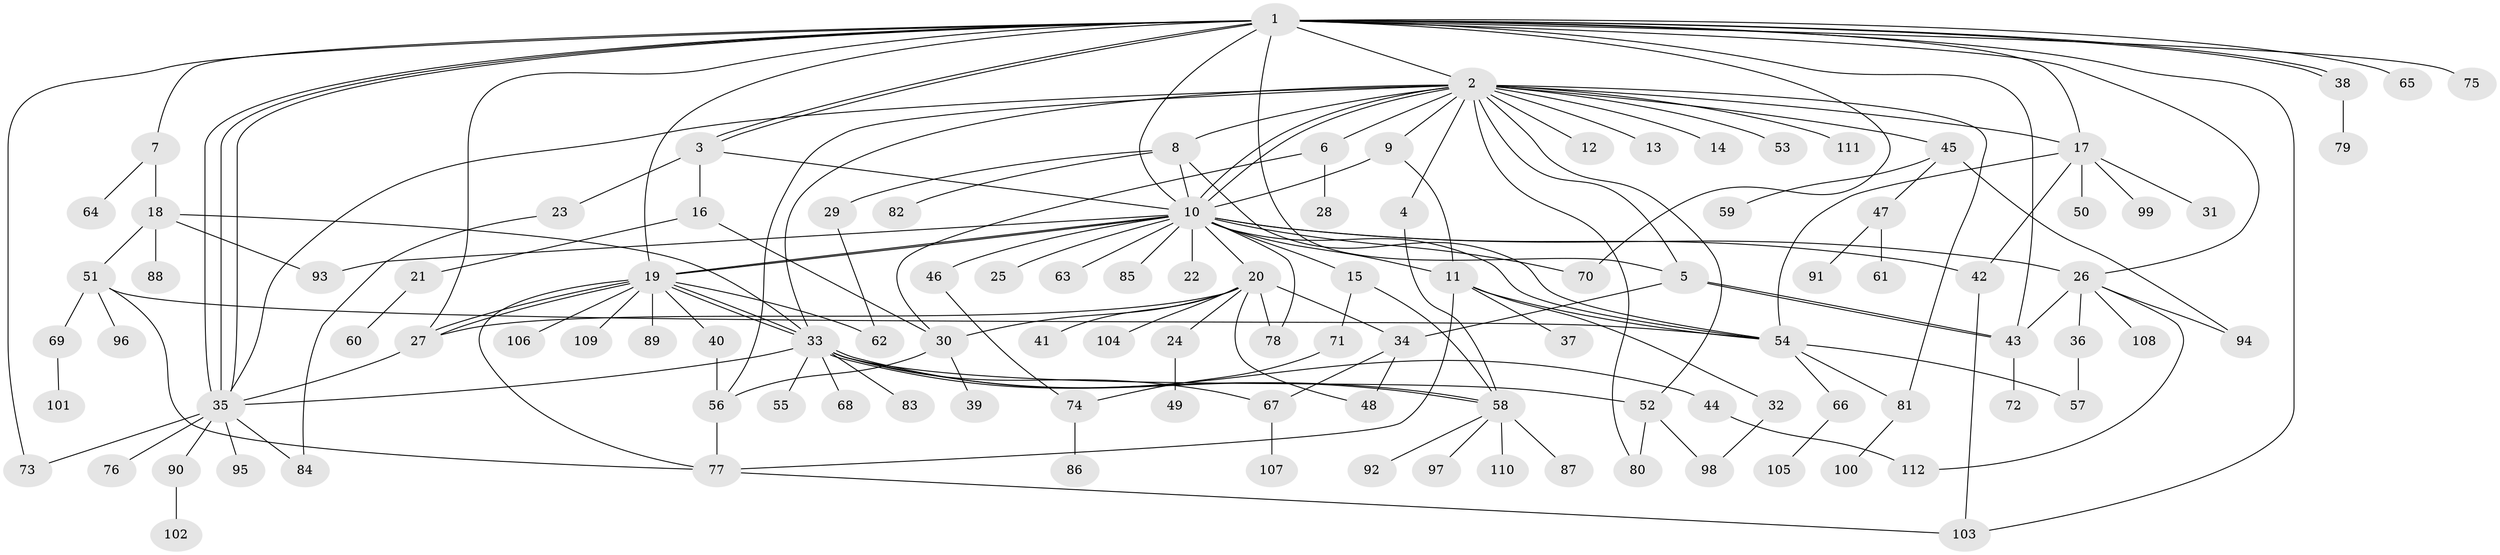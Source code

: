 // coarse degree distribution, {16: 0.0125, 19: 0.025, 4: 0.1125, 2: 0.2625, 5: 0.0375, 3: 0.075, 1: 0.375, 6: 0.025, 9: 0.025, 10: 0.0125, 8: 0.025, 7: 0.0125}
// Generated by graph-tools (version 1.1) at 2025/50/03/04/25 22:50:08]
// undirected, 112 vertices, 172 edges
graph export_dot {
  node [color=gray90,style=filled];
  1;
  2;
  3;
  4;
  5;
  6;
  7;
  8;
  9;
  10;
  11;
  12;
  13;
  14;
  15;
  16;
  17;
  18;
  19;
  20;
  21;
  22;
  23;
  24;
  25;
  26;
  27;
  28;
  29;
  30;
  31;
  32;
  33;
  34;
  35;
  36;
  37;
  38;
  39;
  40;
  41;
  42;
  43;
  44;
  45;
  46;
  47;
  48;
  49;
  50;
  51;
  52;
  53;
  54;
  55;
  56;
  57;
  58;
  59;
  60;
  61;
  62;
  63;
  64;
  65;
  66;
  67;
  68;
  69;
  70;
  71;
  72;
  73;
  74;
  75;
  76;
  77;
  78;
  79;
  80;
  81;
  82;
  83;
  84;
  85;
  86;
  87;
  88;
  89;
  90;
  91;
  92;
  93;
  94;
  95;
  96;
  97;
  98;
  99;
  100;
  101;
  102;
  103;
  104;
  105;
  106;
  107;
  108;
  109;
  110;
  111;
  112;
  1 -- 2;
  1 -- 3;
  1 -- 3;
  1 -- 5;
  1 -- 7;
  1 -- 10;
  1 -- 17;
  1 -- 19;
  1 -- 26;
  1 -- 27;
  1 -- 35;
  1 -- 35;
  1 -- 35;
  1 -- 38;
  1 -- 38;
  1 -- 43;
  1 -- 65;
  1 -- 70;
  1 -- 73;
  1 -- 75;
  1 -- 103;
  2 -- 4;
  2 -- 5;
  2 -- 6;
  2 -- 8;
  2 -- 9;
  2 -- 10;
  2 -- 10;
  2 -- 12;
  2 -- 13;
  2 -- 14;
  2 -- 17;
  2 -- 33;
  2 -- 35;
  2 -- 45;
  2 -- 52;
  2 -- 53;
  2 -- 56;
  2 -- 80;
  2 -- 81;
  2 -- 111;
  3 -- 10;
  3 -- 16;
  3 -- 23;
  4 -- 58;
  5 -- 34;
  5 -- 43;
  5 -- 43;
  6 -- 28;
  6 -- 30;
  7 -- 18;
  7 -- 64;
  8 -- 10;
  8 -- 29;
  8 -- 54;
  8 -- 82;
  9 -- 10;
  9 -- 11;
  10 -- 11;
  10 -- 15;
  10 -- 19;
  10 -- 19;
  10 -- 20;
  10 -- 22;
  10 -- 25;
  10 -- 26;
  10 -- 42;
  10 -- 46;
  10 -- 54;
  10 -- 63;
  10 -- 70;
  10 -- 78;
  10 -- 85;
  10 -- 93;
  11 -- 32;
  11 -- 37;
  11 -- 54;
  11 -- 77;
  15 -- 58;
  15 -- 71;
  16 -- 21;
  16 -- 30;
  17 -- 31;
  17 -- 42;
  17 -- 50;
  17 -- 54;
  17 -- 99;
  18 -- 33;
  18 -- 51;
  18 -- 88;
  18 -- 93;
  19 -- 27;
  19 -- 27;
  19 -- 33;
  19 -- 33;
  19 -- 40;
  19 -- 62;
  19 -- 77;
  19 -- 89;
  19 -- 106;
  19 -- 109;
  20 -- 24;
  20 -- 27;
  20 -- 30;
  20 -- 34;
  20 -- 41;
  20 -- 48;
  20 -- 78;
  20 -- 104;
  21 -- 60;
  23 -- 84;
  24 -- 49;
  26 -- 36;
  26 -- 43;
  26 -- 94;
  26 -- 108;
  26 -- 112;
  27 -- 35;
  29 -- 62;
  30 -- 39;
  30 -- 56;
  32 -- 98;
  33 -- 35;
  33 -- 44;
  33 -- 52;
  33 -- 55;
  33 -- 58;
  33 -- 58;
  33 -- 67;
  33 -- 68;
  33 -- 83;
  34 -- 48;
  34 -- 67;
  35 -- 73;
  35 -- 76;
  35 -- 84;
  35 -- 90;
  35 -- 95;
  36 -- 57;
  38 -- 79;
  40 -- 56;
  42 -- 103;
  43 -- 72;
  44 -- 112;
  45 -- 47;
  45 -- 59;
  45 -- 94;
  46 -- 74;
  47 -- 61;
  47 -- 91;
  51 -- 54;
  51 -- 69;
  51 -- 77;
  51 -- 96;
  52 -- 80;
  52 -- 98;
  54 -- 57;
  54 -- 66;
  54 -- 81;
  56 -- 77;
  58 -- 87;
  58 -- 92;
  58 -- 97;
  58 -- 110;
  66 -- 105;
  67 -- 107;
  69 -- 101;
  71 -- 74;
  74 -- 86;
  77 -- 103;
  81 -- 100;
  90 -- 102;
}
